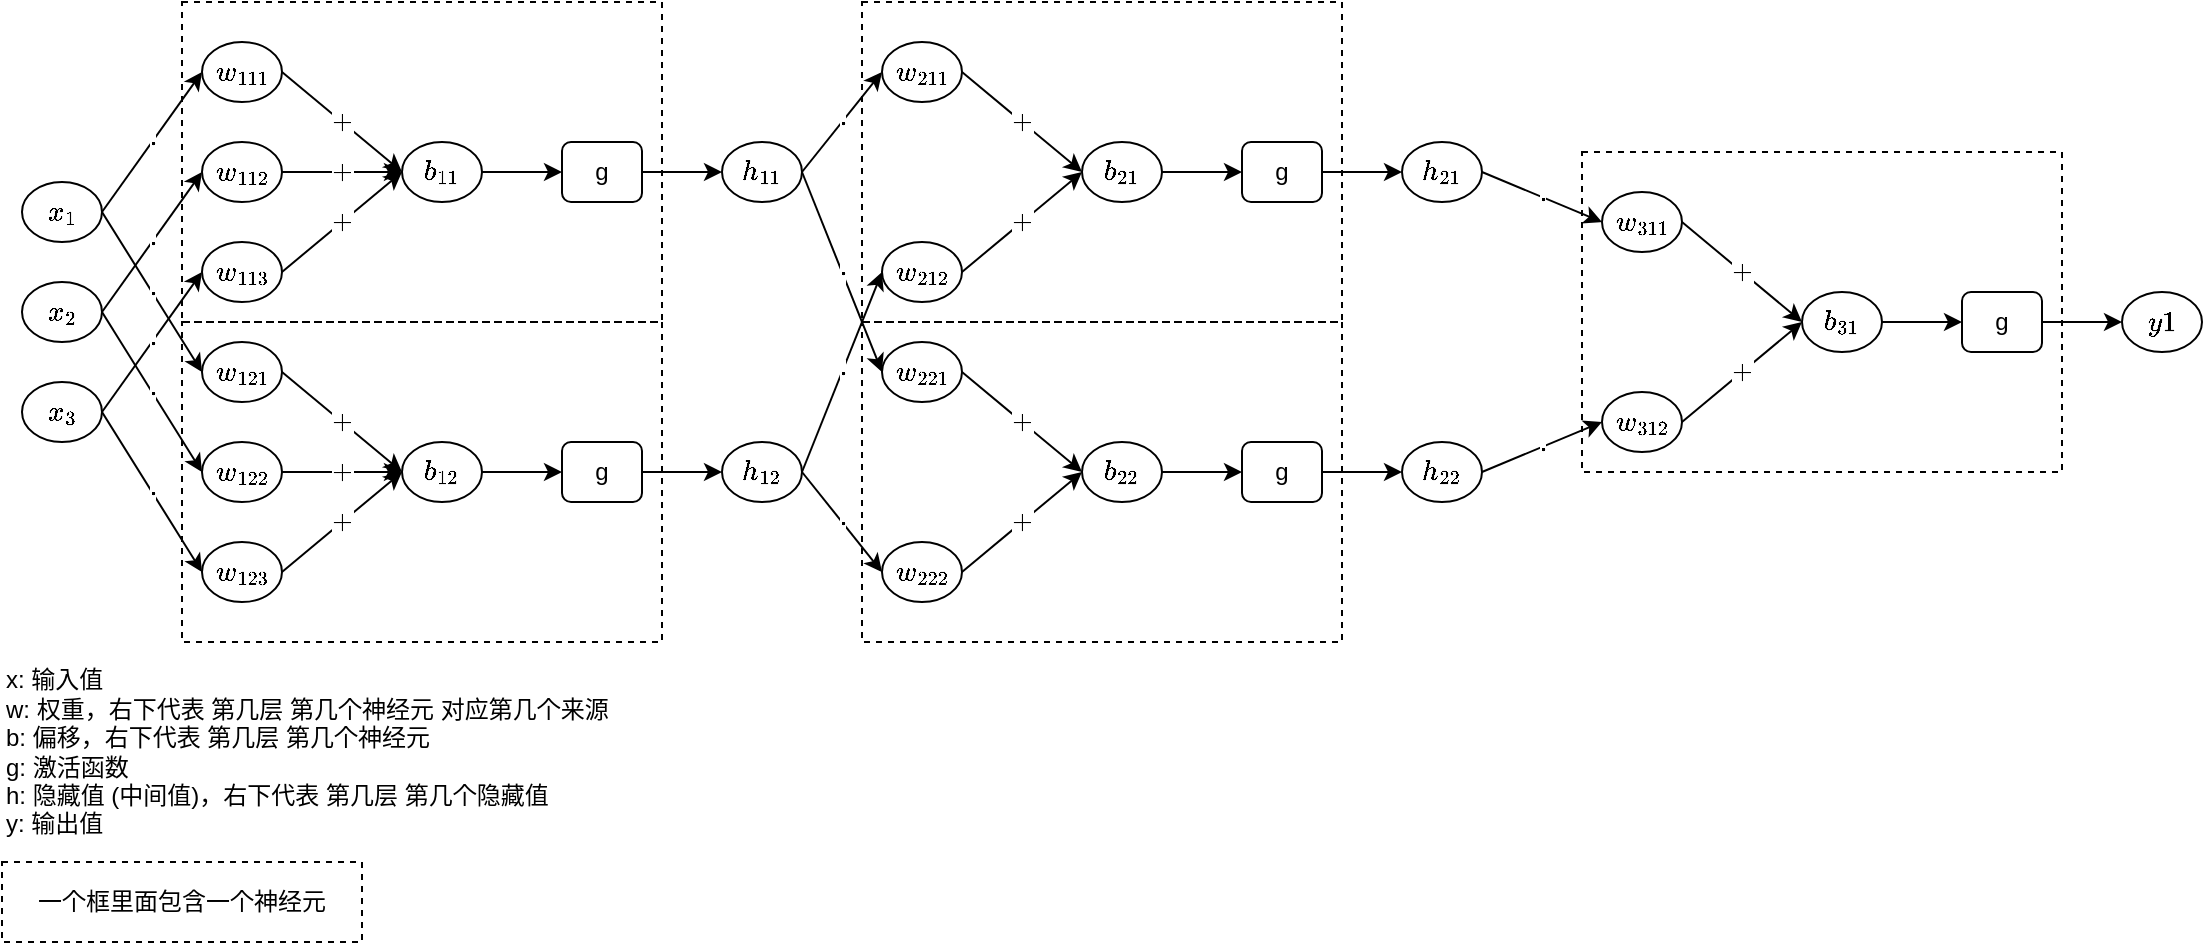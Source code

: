 <mxfile version="12.9.3" type="device"><diagram id="4EftQHmb7PJNC04RsqNN" name="Page-1"><mxGraphModel dx="946" dy="611" grid="1" gridSize="10" guides="1" tooltips="1" connect="1" arrows="1" fold="1" page="1" pageScale="1" pageWidth="850" pageHeight="1100" math="1" shadow="0"><root><mxCell id="0"/><mxCell id="1" parent="0"/><mxCell id="YPsI1T18mRLHuQgFoNw3-58" value="" style="rounded=0;whiteSpace=wrap;html=1;align=center;fillColor=none;dashed=1;" vertex="1" parent="1"><mxGeometry x="170" y="240" width="240" height="160" as="geometry"/></mxCell><mxCell id="YPsI1T18mRLHuQgFoNw3-80" value="" style="rounded=0;whiteSpace=wrap;html=1;align=center;fillColor=none;dashed=1;" vertex="1" parent="1"><mxGeometry x="510" y="240" width="240" height="160" as="geometry"/></mxCell><mxCell id="YPsI1T18mRLHuQgFoNw3-57" value="" style="rounded=0;whiteSpace=wrap;html=1;align=center;fillColor=none;dashed=1;" vertex="1" parent="1"><mxGeometry x="170" y="80" width="240" height="160" as="geometry"/></mxCell><mxCell id="YPsI1T18mRLHuQgFoNw3-14" value="`*`" style="rounded=0;orthogonalLoop=1;jettySize=auto;html=1;exitX=1;exitY=0.5;exitDx=0;exitDy=0;entryX=0;entryY=0.5;entryDx=0;entryDy=0;" edge="1" parent="1" source="YPsI1T18mRLHuQgFoNw3-1" target="YPsI1T18mRLHuQgFoNw3-5"><mxGeometry relative="1" as="geometry"/></mxCell><mxCell id="YPsI1T18mRLHuQgFoNw3-1" value="`x_1`" style="ellipse;whiteSpace=wrap;html=1;" vertex="1" parent="1"><mxGeometry x="90" y="170" width="40" height="30" as="geometry"/></mxCell><mxCell id="YPsI1T18mRLHuQgFoNw3-2" value="`x_2`" style="ellipse;whiteSpace=wrap;html=1;" vertex="1" parent="1"><mxGeometry x="90" y="220" width="40" height="30" as="geometry"/></mxCell><mxCell id="YPsI1T18mRLHuQgFoNw3-3" value="`x_3`" style="ellipse;whiteSpace=wrap;html=1;" vertex="1" parent="1"><mxGeometry x="90" y="270" width="40" height="30" as="geometry"/></mxCell><mxCell id="YPsI1T18mRLHuQgFoNw3-32" value="`+`" style="edgeStyle=none;rounded=0;orthogonalLoop=1;jettySize=auto;html=1;exitX=1;exitY=0.5;exitDx=0;exitDy=0;entryX=0;entryY=0.5;entryDx=0;entryDy=0;" edge="1" parent="1" source="YPsI1T18mRLHuQgFoNw3-5" target="YPsI1T18mRLHuQgFoNw3-27"><mxGeometry relative="1" as="geometry"/></mxCell><mxCell id="YPsI1T18mRLHuQgFoNw3-5" value="`w_111`" style="ellipse;whiteSpace=wrap;html=1;" vertex="1" parent="1"><mxGeometry x="180" y="100" width="40" height="30" as="geometry"/></mxCell><mxCell id="YPsI1T18mRLHuQgFoNw3-9" value="`w_112`" style="ellipse;whiteSpace=wrap;html=1;" vertex="1" parent="1"><mxGeometry x="180" y="150" width="40" height="30" as="geometry"/></mxCell><mxCell id="YPsI1T18mRLHuQgFoNw3-10" value="`w_113`" style="ellipse;whiteSpace=wrap;html=1;" vertex="1" parent="1"><mxGeometry x="180" y="200" width="40" height="30" as="geometry"/></mxCell><mxCell id="YPsI1T18mRLHuQgFoNw3-11" value="`w_121`" style="ellipse;whiteSpace=wrap;html=1;" vertex="1" parent="1"><mxGeometry x="180" y="250" width="40" height="30" as="geometry"/></mxCell><mxCell id="YPsI1T18mRLHuQgFoNw3-12" value="`w_122`" style="ellipse;whiteSpace=wrap;html=1;" vertex="1" parent="1"><mxGeometry x="180" y="300" width="40" height="30" as="geometry"/></mxCell><mxCell id="YPsI1T18mRLHuQgFoNw3-13" value="`w_123`" style="ellipse;whiteSpace=wrap;html=1;" vertex="1" parent="1"><mxGeometry x="180" y="350" width="40" height="30" as="geometry"/></mxCell><mxCell id="YPsI1T18mRLHuQgFoNw3-15" value="`*`" style="rounded=0;orthogonalLoop=1;jettySize=auto;html=1;exitX=1;exitY=0.5;exitDx=0;exitDy=0;entryX=0;entryY=0.5;entryDx=0;entryDy=0;" edge="1" parent="1" source="YPsI1T18mRLHuQgFoNw3-1" target="YPsI1T18mRLHuQgFoNw3-11"><mxGeometry relative="1" as="geometry"><mxPoint x="140" y="195" as="sourcePoint"/><mxPoint x="190" y="125" as="targetPoint"/></mxGeometry></mxCell><mxCell id="YPsI1T18mRLHuQgFoNw3-17" value="`*`" style="rounded=0;orthogonalLoop=1;jettySize=auto;html=1;exitX=1;exitY=0.5;exitDx=0;exitDy=0;entryX=0;entryY=0.5;entryDx=0;entryDy=0;" edge="1" parent="1" source="YPsI1T18mRLHuQgFoNw3-2" target="YPsI1T18mRLHuQgFoNw3-9"><mxGeometry relative="1" as="geometry"><mxPoint x="140" y="195" as="sourcePoint"/><mxPoint x="190" y="275" as="targetPoint"/></mxGeometry></mxCell><mxCell id="YPsI1T18mRLHuQgFoNw3-18" value="`*`" style="rounded=0;orthogonalLoop=1;jettySize=auto;html=1;exitX=1;exitY=0.5;exitDx=0;exitDy=0;entryX=0;entryY=0.5;entryDx=0;entryDy=0;" edge="1" parent="1" source="YPsI1T18mRLHuQgFoNw3-2" target="YPsI1T18mRLHuQgFoNw3-12"><mxGeometry relative="1" as="geometry"><mxPoint x="140" y="245" as="sourcePoint"/><mxPoint x="190" y="175" as="targetPoint"/></mxGeometry></mxCell><mxCell id="YPsI1T18mRLHuQgFoNw3-19" value="`*`" style="rounded=0;orthogonalLoop=1;jettySize=auto;html=1;exitX=1;exitY=0.5;exitDx=0;exitDy=0;entryX=0;entryY=0.5;entryDx=0;entryDy=0;" edge="1" parent="1" source="YPsI1T18mRLHuQgFoNw3-3" target="YPsI1T18mRLHuQgFoNw3-10"><mxGeometry relative="1" as="geometry"><mxPoint x="140" y="245" as="sourcePoint"/><mxPoint x="190" y="325" as="targetPoint"/></mxGeometry></mxCell><mxCell id="YPsI1T18mRLHuQgFoNw3-20" value="`*`" style="rounded=0;orthogonalLoop=1;jettySize=auto;html=1;exitX=1;exitY=0.5;exitDx=0;exitDy=0;entryX=0;entryY=0.5;entryDx=0;entryDy=0;" edge="1" parent="1" source="YPsI1T18mRLHuQgFoNw3-3" target="YPsI1T18mRLHuQgFoNw3-13"><mxGeometry relative="1" as="geometry"><mxPoint x="140" y="295" as="sourcePoint"/><mxPoint x="190" y="225" as="targetPoint"/></mxGeometry></mxCell><mxCell id="YPsI1T18mRLHuQgFoNw3-56" style="edgeStyle=none;rounded=0;orthogonalLoop=1;jettySize=auto;html=1;exitX=1;exitY=0.5;exitDx=0;exitDy=0;entryX=0;entryY=0.5;entryDx=0;entryDy=0;" edge="1" parent="1" source="YPsI1T18mRLHuQgFoNw3-27" target="YPsI1T18mRLHuQgFoNw3-55"><mxGeometry relative="1" as="geometry"/></mxCell><mxCell id="YPsI1T18mRLHuQgFoNw3-27" value="`b_11`" style="ellipse;whiteSpace=wrap;html=1;" vertex="1" parent="1"><mxGeometry x="280" y="150" width="40" height="30" as="geometry"/></mxCell><mxCell id="YPsI1T18mRLHuQgFoNw3-53" style="edgeStyle=none;rounded=0;orthogonalLoop=1;jettySize=auto;html=1;exitX=1;exitY=0.5;exitDx=0;exitDy=0;entryX=0;entryY=0.5;entryDx=0;entryDy=0;" edge="1" parent="1" source="YPsI1T18mRLHuQgFoNw3-28" target="YPsI1T18mRLHuQgFoNw3-52"><mxGeometry relative="1" as="geometry"/></mxCell><mxCell id="YPsI1T18mRLHuQgFoNw3-28" value="`b_12`" style="ellipse;whiteSpace=wrap;html=1;" vertex="1" parent="1"><mxGeometry x="280" y="300" width="40" height="30" as="geometry"/></mxCell><mxCell id="YPsI1T18mRLHuQgFoNw3-33" value="`+`" style="edgeStyle=none;rounded=0;orthogonalLoop=1;jettySize=auto;html=1;exitX=1;exitY=0.5;exitDx=0;exitDy=0;entryX=0;entryY=0.5;entryDx=0;entryDy=0;" edge="1" parent="1" source="YPsI1T18mRLHuQgFoNw3-9" target="YPsI1T18mRLHuQgFoNw3-27"><mxGeometry relative="1" as="geometry"><mxPoint x="230" y="125" as="sourcePoint"/><mxPoint x="290" y="175" as="targetPoint"/></mxGeometry></mxCell><mxCell id="YPsI1T18mRLHuQgFoNw3-34" value="`+`" style="edgeStyle=none;rounded=0;orthogonalLoop=1;jettySize=auto;html=1;exitX=1;exitY=0.5;exitDx=0;exitDy=0;entryX=0;entryY=0.5;entryDx=0;entryDy=0;" edge="1" parent="1" source="YPsI1T18mRLHuQgFoNw3-10" target="YPsI1T18mRLHuQgFoNw3-27"><mxGeometry relative="1" as="geometry"><mxPoint x="230" y="175" as="sourcePoint"/><mxPoint x="290" y="175" as="targetPoint"/></mxGeometry></mxCell><mxCell id="YPsI1T18mRLHuQgFoNw3-35" value="`+`" style="edgeStyle=none;rounded=0;orthogonalLoop=1;jettySize=auto;html=1;exitX=1;exitY=0.5;exitDx=0;exitDy=0;entryX=0;entryY=0.5;entryDx=0;entryDy=0;" edge="1" parent="1" source="YPsI1T18mRLHuQgFoNw3-11" target="YPsI1T18mRLHuQgFoNw3-28"><mxGeometry relative="1" as="geometry"><mxPoint x="230" y="225" as="sourcePoint"/><mxPoint x="290" y="175" as="targetPoint"/></mxGeometry></mxCell><mxCell id="YPsI1T18mRLHuQgFoNw3-36" value="`+`" style="edgeStyle=none;rounded=0;orthogonalLoop=1;jettySize=auto;html=1;exitX=1;exitY=0.5;exitDx=0;exitDy=0;entryX=0;entryY=0.5;entryDx=0;entryDy=0;" edge="1" parent="1" source="YPsI1T18mRLHuQgFoNw3-12" target="YPsI1T18mRLHuQgFoNw3-28"><mxGeometry relative="1" as="geometry"><mxPoint x="230" y="275" as="sourcePoint"/><mxPoint x="270" y="325" as="targetPoint"/></mxGeometry></mxCell><mxCell id="YPsI1T18mRLHuQgFoNw3-37" value="`+`" style="edgeStyle=none;rounded=0;orthogonalLoop=1;jettySize=auto;html=1;exitX=1;exitY=0.5;exitDx=0;exitDy=0;entryX=0;entryY=0.5;entryDx=0;entryDy=0;" edge="1" parent="1" source="YPsI1T18mRLHuQgFoNw3-13" target="YPsI1T18mRLHuQgFoNw3-28"><mxGeometry relative="1" as="geometry"><mxPoint x="230" y="325" as="sourcePoint"/><mxPoint x="270" y="325" as="targetPoint"/></mxGeometry></mxCell><mxCell id="YPsI1T18mRLHuQgFoNw3-81" value="`*`" style="edgeStyle=none;rounded=0;orthogonalLoop=1;jettySize=auto;html=1;exitX=1;exitY=0.5;exitDx=0;exitDy=0;entryX=0;entryY=0.5;entryDx=0;entryDy=0;" edge="1" parent="1" source="YPsI1T18mRLHuQgFoNw3-38" target="YPsI1T18mRLHuQgFoNw3-63"><mxGeometry relative="1" as="geometry"/></mxCell><mxCell id="YPsI1T18mRLHuQgFoNw3-83" value="`*`" style="edgeStyle=none;rounded=0;orthogonalLoop=1;jettySize=auto;html=1;exitX=1;exitY=0.5;exitDx=0;exitDy=0;entryX=0;entryY=0.5;entryDx=0;entryDy=0;" edge="1" parent="1" source="YPsI1T18mRLHuQgFoNw3-38" target="YPsI1T18mRLHuQgFoNw3-66"><mxGeometry relative="1" as="geometry"/></mxCell><mxCell id="YPsI1T18mRLHuQgFoNw3-38" value="`h_11`" style="ellipse;whiteSpace=wrap;html=1;" vertex="1" parent="1"><mxGeometry x="440" y="150" width="40" height="30" as="geometry"/></mxCell><mxCell id="YPsI1T18mRLHuQgFoNw3-84" value="`*`" style="edgeStyle=none;rounded=0;orthogonalLoop=1;jettySize=auto;html=1;exitX=1;exitY=0.5;exitDx=0;exitDy=0;entryX=0;entryY=0.5;entryDx=0;entryDy=0;" edge="1" parent="1" source="YPsI1T18mRLHuQgFoNw3-40" target="YPsI1T18mRLHuQgFoNw3-65"><mxGeometry relative="1" as="geometry"/></mxCell><mxCell id="YPsI1T18mRLHuQgFoNw3-85" value="`*`" style="edgeStyle=none;rounded=0;orthogonalLoop=1;jettySize=auto;html=1;exitX=1;exitY=0.5;exitDx=0;exitDy=0;entryX=0;entryY=0.5;entryDx=0;entryDy=0;" edge="1" parent="1" source="YPsI1T18mRLHuQgFoNw3-40" target="YPsI1T18mRLHuQgFoNw3-68"><mxGeometry relative="1" as="geometry"/></mxCell><mxCell id="YPsI1T18mRLHuQgFoNw3-40" value="`h_12`" style="ellipse;whiteSpace=wrap;html=1;" vertex="1" parent="1"><mxGeometry x="440" y="300" width="40" height="30" as="geometry"/></mxCell><mxCell id="YPsI1T18mRLHuQgFoNw3-51" value="x: 输入值&lt;br&gt;w: 权重，右下代表 第几层 第几个神经元 对应第几个来源&lt;br&gt;b: 偏移，右下代表 第几层 第几个神经元&lt;br&gt;g: 激活函数&lt;br&gt;h: 隐藏值 (中间值)，右下代表 第几层 第几个隐藏值&lt;br&gt;y: 输出值" style="text;html=1;strokeColor=none;fillColor=none;align=left;verticalAlign=middle;whiteSpace=wrap;rounded=0;" vertex="1" parent="1"><mxGeometry x="80" y="410" width="320" height="90" as="geometry"/></mxCell><mxCell id="YPsI1T18mRLHuQgFoNw3-54" style="edgeStyle=none;rounded=0;orthogonalLoop=1;jettySize=auto;html=1;exitX=1;exitY=0.5;exitDx=0;exitDy=0;entryX=0;entryY=0.5;entryDx=0;entryDy=0;" edge="1" parent="1" source="YPsI1T18mRLHuQgFoNw3-52" target="YPsI1T18mRLHuQgFoNw3-40"><mxGeometry relative="1" as="geometry"/></mxCell><mxCell id="YPsI1T18mRLHuQgFoNw3-52" value="g" style="rounded=1;whiteSpace=wrap;html=1;align=center;" vertex="1" parent="1"><mxGeometry x="360" y="300" width="40" height="30" as="geometry"/></mxCell><mxCell id="YPsI1T18mRLHuQgFoNw3-60" style="edgeStyle=none;rounded=0;orthogonalLoop=1;jettySize=auto;html=1;exitX=1;exitY=0.5;exitDx=0;exitDy=0;entryX=0;entryY=0.5;entryDx=0;entryDy=0;" edge="1" parent="1" source="YPsI1T18mRLHuQgFoNw3-55" target="YPsI1T18mRLHuQgFoNw3-38"><mxGeometry relative="1" as="geometry"/></mxCell><mxCell id="YPsI1T18mRLHuQgFoNw3-55" value="g" style="rounded=1;whiteSpace=wrap;html=1;align=center;" vertex="1" parent="1"><mxGeometry x="360" y="150" width="40" height="30" as="geometry"/></mxCell><mxCell id="YPsI1T18mRLHuQgFoNw3-59" value="一个框里面包含一个神经元" style="rounded=0;whiteSpace=wrap;html=1;align=center;fillColor=none;dashed=1;" vertex="1" parent="1"><mxGeometry x="80" y="510" width="180" height="40" as="geometry"/></mxCell><mxCell id="YPsI1T18mRLHuQgFoNw3-61" value="" style="rounded=0;whiteSpace=wrap;html=1;align=center;fillColor=none;dashed=1;" vertex="1" parent="1"><mxGeometry x="510" y="80" width="240" height="160" as="geometry"/></mxCell><mxCell id="YPsI1T18mRLHuQgFoNw3-62" value="`+`" style="edgeStyle=none;rounded=0;orthogonalLoop=1;jettySize=auto;html=1;exitX=1;exitY=0.5;exitDx=0;exitDy=0;entryX=0;entryY=0.5;entryDx=0;entryDy=0;" edge="1" parent="1" source="YPsI1T18mRLHuQgFoNw3-63" target="YPsI1T18mRLHuQgFoNw3-70"><mxGeometry relative="1" as="geometry"/></mxCell><mxCell id="YPsI1T18mRLHuQgFoNw3-63" value="`w_211`" style="ellipse;whiteSpace=wrap;html=1;" vertex="1" parent="1"><mxGeometry x="520" y="100" width="40" height="30" as="geometry"/></mxCell><mxCell id="YPsI1T18mRLHuQgFoNw3-65" value="`w_212`" style="ellipse;whiteSpace=wrap;html=1;" vertex="1" parent="1"><mxGeometry x="520" y="200" width="40" height="30" as="geometry"/></mxCell><mxCell id="YPsI1T18mRLHuQgFoNw3-66" value="`w_221`" style="ellipse;whiteSpace=wrap;html=1;" vertex="1" parent="1"><mxGeometry x="520" y="250" width="40" height="30" as="geometry"/></mxCell><mxCell id="YPsI1T18mRLHuQgFoNw3-68" value="`w_222`" style="ellipse;whiteSpace=wrap;html=1;" vertex="1" parent="1"><mxGeometry x="520" y="350" width="40" height="30" as="geometry"/></mxCell><mxCell id="YPsI1T18mRLHuQgFoNw3-69" style="edgeStyle=none;rounded=0;orthogonalLoop=1;jettySize=auto;html=1;exitX=1;exitY=0.5;exitDx=0;exitDy=0;entryX=0;entryY=0.5;entryDx=0;entryDy=0;" edge="1" parent="1" source="YPsI1T18mRLHuQgFoNw3-70" target="YPsI1T18mRLHuQgFoNw3-79"><mxGeometry relative="1" as="geometry"/></mxCell><mxCell id="YPsI1T18mRLHuQgFoNw3-70" value="`b_21`" style="ellipse;whiteSpace=wrap;html=1;" vertex="1" parent="1"><mxGeometry x="620" y="150" width="40" height="30" as="geometry"/></mxCell><mxCell id="YPsI1T18mRLHuQgFoNw3-71" style="edgeStyle=none;rounded=0;orthogonalLoop=1;jettySize=auto;html=1;exitX=1;exitY=0.5;exitDx=0;exitDy=0;entryX=0;entryY=0.5;entryDx=0;entryDy=0;" edge="1" parent="1" source="YPsI1T18mRLHuQgFoNw3-72" target="YPsI1T18mRLHuQgFoNw3-78"><mxGeometry relative="1" as="geometry"/></mxCell><mxCell id="YPsI1T18mRLHuQgFoNw3-72" value="`b_22`" style="ellipse;whiteSpace=wrap;html=1;" vertex="1" parent="1"><mxGeometry x="620" y="300" width="40" height="30" as="geometry"/></mxCell><mxCell id="YPsI1T18mRLHuQgFoNw3-74" value="`+`" style="edgeStyle=none;rounded=0;orthogonalLoop=1;jettySize=auto;html=1;exitX=1;exitY=0.5;exitDx=0;exitDy=0;entryX=0;entryY=0.5;entryDx=0;entryDy=0;" edge="1" parent="1" source="YPsI1T18mRLHuQgFoNw3-65" target="YPsI1T18mRLHuQgFoNw3-70"><mxGeometry relative="1" as="geometry"><mxPoint x="570" y="175" as="sourcePoint"/><mxPoint x="630" y="175" as="targetPoint"/></mxGeometry></mxCell><mxCell id="YPsI1T18mRLHuQgFoNw3-75" value="`+`" style="edgeStyle=none;rounded=0;orthogonalLoop=1;jettySize=auto;html=1;exitX=1;exitY=0.5;exitDx=0;exitDy=0;entryX=0;entryY=0.5;entryDx=0;entryDy=0;" edge="1" parent="1" source="YPsI1T18mRLHuQgFoNw3-66" target="YPsI1T18mRLHuQgFoNw3-72"><mxGeometry relative="1" as="geometry"><mxPoint x="570" y="225" as="sourcePoint"/><mxPoint x="630" y="175" as="targetPoint"/></mxGeometry></mxCell><mxCell id="YPsI1T18mRLHuQgFoNw3-77" value="`+`" style="edgeStyle=none;rounded=0;orthogonalLoop=1;jettySize=auto;html=1;exitX=1;exitY=0.5;exitDx=0;exitDy=0;entryX=0;entryY=0.5;entryDx=0;entryDy=0;" edge="1" parent="1" source="YPsI1T18mRLHuQgFoNw3-68" target="YPsI1T18mRLHuQgFoNw3-72"><mxGeometry relative="1" as="geometry"><mxPoint x="570" y="325" as="sourcePoint"/><mxPoint x="610" y="325" as="targetPoint"/></mxGeometry></mxCell><mxCell id="YPsI1T18mRLHuQgFoNw3-89" style="edgeStyle=none;rounded=0;orthogonalLoop=1;jettySize=auto;html=1;exitX=1;exitY=0.5;exitDx=0;exitDy=0;entryX=0;entryY=0.5;entryDx=0;entryDy=0;" edge="1" parent="1" source="YPsI1T18mRLHuQgFoNw3-78" target="YPsI1T18mRLHuQgFoNw3-87"><mxGeometry relative="1" as="geometry"/></mxCell><mxCell id="YPsI1T18mRLHuQgFoNw3-78" value="g" style="rounded=1;whiteSpace=wrap;html=1;align=center;" vertex="1" parent="1"><mxGeometry x="700" y="300" width="40" height="30" as="geometry"/></mxCell><mxCell id="YPsI1T18mRLHuQgFoNw3-88" style="edgeStyle=none;rounded=0;orthogonalLoop=1;jettySize=auto;html=1;exitX=1;exitY=0.5;exitDx=0;exitDy=0;entryX=0;entryY=0.5;entryDx=0;entryDy=0;" edge="1" parent="1" source="YPsI1T18mRLHuQgFoNw3-79" target="YPsI1T18mRLHuQgFoNw3-86"><mxGeometry relative="1" as="geometry"/></mxCell><mxCell id="YPsI1T18mRLHuQgFoNw3-79" value="g" style="rounded=1;whiteSpace=wrap;html=1;align=center;" vertex="1" parent="1"><mxGeometry x="700" y="150" width="40" height="30" as="geometry"/></mxCell><mxCell id="YPsI1T18mRLHuQgFoNw3-99" value="`*`" style="edgeStyle=none;rounded=0;orthogonalLoop=1;jettySize=auto;html=1;exitX=1;exitY=0.5;exitDx=0;exitDy=0;entryX=0;entryY=0.5;entryDx=0;entryDy=0;" edge="1" parent="1" source="YPsI1T18mRLHuQgFoNw3-86" target="YPsI1T18mRLHuQgFoNw3-93"><mxGeometry relative="1" as="geometry"/></mxCell><mxCell id="YPsI1T18mRLHuQgFoNw3-86" value="`h_21`" style="ellipse;whiteSpace=wrap;html=1;" vertex="1" parent="1"><mxGeometry x="780" y="150" width="40" height="30" as="geometry"/></mxCell><mxCell id="YPsI1T18mRLHuQgFoNw3-100" value="`*`" style="edgeStyle=none;rounded=0;orthogonalLoop=1;jettySize=auto;html=1;exitX=1;exitY=0.5;exitDx=0;exitDy=0;entryX=0;entryY=0.5;entryDx=0;entryDy=0;" edge="1" parent="1" source="YPsI1T18mRLHuQgFoNw3-87" target="YPsI1T18mRLHuQgFoNw3-94"><mxGeometry relative="1" as="geometry"/></mxCell><mxCell id="YPsI1T18mRLHuQgFoNw3-87" value="`h_22`" style="ellipse;whiteSpace=wrap;html=1;" vertex="1" parent="1"><mxGeometry x="780" y="300" width="40" height="30" as="geometry"/></mxCell><mxCell id="YPsI1T18mRLHuQgFoNw3-91" value="" style="rounded=0;whiteSpace=wrap;html=1;align=center;fillColor=none;dashed=1;" vertex="1" parent="1"><mxGeometry x="870" y="155" width="240" height="160" as="geometry"/></mxCell><mxCell id="YPsI1T18mRLHuQgFoNw3-92" value="`+`" style="edgeStyle=none;rounded=0;orthogonalLoop=1;jettySize=auto;html=1;exitX=1;exitY=0.5;exitDx=0;exitDy=0;entryX=0;entryY=0.5;entryDx=0;entryDy=0;" edge="1" parent="1" source="YPsI1T18mRLHuQgFoNw3-93" target="YPsI1T18mRLHuQgFoNw3-96"><mxGeometry relative="1" as="geometry"/></mxCell><mxCell id="YPsI1T18mRLHuQgFoNw3-93" value="`w_311`" style="ellipse;whiteSpace=wrap;html=1;" vertex="1" parent="1"><mxGeometry x="880" y="175" width="40" height="30" as="geometry"/></mxCell><mxCell id="YPsI1T18mRLHuQgFoNw3-94" value="`w_312`" style="ellipse;whiteSpace=wrap;html=1;" vertex="1" parent="1"><mxGeometry x="880" y="275" width="40" height="30" as="geometry"/></mxCell><mxCell id="YPsI1T18mRLHuQgFoNw3-95" style="edgeStyle=none;rounded=0;orthogonalLoop=1;jettySize=auto;html=1;exitX=1;exitY=0.5;exitDx=0;exitDy=0;entryX=0;entryY=0.5;entryDx=0;entryDy=0;" edge="1" parent="1" source="YPsI1T18mRLHuQgFoNw3-96" target="YPsI1T18mRLHuQgFoNw3-98"><mxGeometry relative="1" as="geometry"/></mxCell><mxCell id="YPsI1T18mRLHuQgFoNw3-96" value="`b_31`" style="ellipse;whiteSpace=wrap;html=1;" vertex="1" parent="1"><mxGeometry x="980" y="225" width="40" height="30" as="geometry"/></mxCell><mxCell id="YPsI1T18mRLHuQgFoNw3-97" value="`+`" style="edgeStyle=none;rounded=0;orthogonalLoop=1;jettySize=auto;html=1;exitX=1;exitY=0.5;exitDx=0;exitDy=0;entryX=0;entryY=0.5;entryDx=0;entryDy=0;" edge="1" parent="1" source="YPsI1T18mRLHuQgFoNw3-94" target="YPsI1T18mRLHuQgFoNw3-96"><mxGeometry relative="1" as="geometry"><mxPoint x="930" y="250" as="sourcePoint"/><mxPoint x="990" y="250" as="targetPoint"/></mxGeometry></mxCell><mxCell id="YPsI1T18mRLHuQgFoNw3-102" style="edgeStyle=none;rounded=0;orthogonalLoop=1;jettySize=auto;html=1;exitX=1;exitY=0.5;exitDx=0;exitDy=0;entryX=0;entryY=0.5;entryDx=0;entryDy=0;" edge="1" parent="1" source="YPsI1T18mRLHuQgFoNw3-98" target="YPsI1T18mRLHuQgFoNw3-101"><mxGeometry relative="1" as="geometry"/></mxCell><mxCell id="YPsI1T18mRLHuQgFoNw3-98" value="g" style="rounded=1;whiteSpace=wrap;html=1;align=center;" vertex="1" parent="1"><mxGeometry x="1060" y="225" width="40" height="30" as="geometry"/></mxCell><mxCell id="YPsI1T18mRLHuQgFoNw3-101" value="`y1`" style="ellipse;whiteSpace=wrap;html=1;" vertex="1" parent="1"><mxGeometry x="1140" y="225" width="40" height="30" as="geometry"/></mxCell></root></mxGraphModel></diagram></mxfile>
